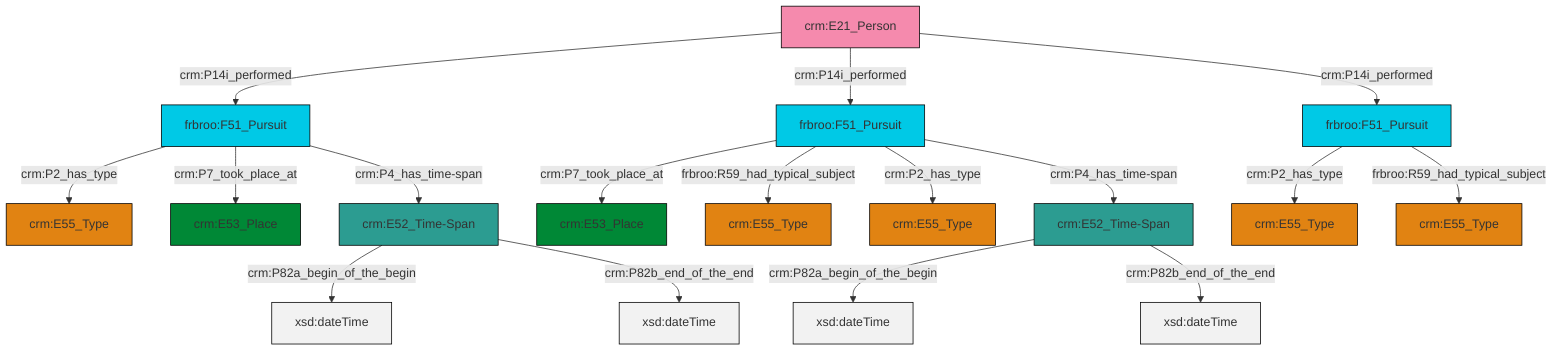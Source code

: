 graph TD
classDef Literal fill:#f2f2f2,stroke:#000000;
classDef CRM_Entity fill:#FFFFFF,stroke:#000000;
classDef Temporal_Entity fill:#00C9E6, stroke:#000000;
classDef Type fill:#E18312, stroke:#000000;
classDef Time-Span fill:#2C9C91, stroke:#000000;
classDef Appellation fill:#FFEB7F, stroke:#000000;
classDef Place fill:#008836, stroke:#000000;
classDef Persistent_Item fill:#B266B2, stroke:#000000;
classDef Conceptual_Object fill:#FFD700, stroke:#000000;
classDef Physical_Thing fill:#D2B48C, stroke:#000000;
classDef Actor fill:#f58aad, stroke:#000000;
classDef PC_Classes fill:#4ce600, stroke:#000000;
classDef Multi fill:#cccccc,stroke:#000000;

6["frbroo:F51_Pursuit"]:::Temporal_Entity -->|crm:P2_has_type| 7["crm:E55_Type"]:::Type
2["frbroo:F51_Pursuit"]:::Temporal_Entity -->|crm:P7_took_place_at| 8["crm:E53_Place"]:::Place
17["frbroo:F51_Pursuit"]:::Temporal_Entity -->|crm:P2_has_type| 4["crm:E55_Type"]:::Type
2["frbroo:F51_Pursuit"]:::Temporal_Entity -->|frbroo:R59_had_typical_subject| 19["crm:E55_Type"]:::Type
23["crm:E21_Person"]:::Actor -->|crm:P14i_performed| 17["frbroo:F51_Pursuit"]:::Temporal_Entity
9["crm:E52_Time-Span"]:::Time-Span -->|crm:P82a_begin_of_the_begin| 24[xsd:dateTime]:::Literal
13["crm:E52_Time-Span"]:::Time-Span -->|crm:P82a_begin_of_the_begin| 25[xsd:dateTime]:::Literal
6["frbroo:F51_Pursuit"]:::Temporal_Entity -->|frbroo:R59_had_typical_subject| 15["crm:E55_Type"]:::Type
2["frbroo:F51_Pursuit"]:::Temporal_Entity -->|crm:P2_has_type| 0["crm:E55_Type"]:::Type
23["crm:E21_Person"]:::Actor -->|crm:P14i_performed| 2["frbroo:F51_Pursuit"]:::Temporal_Entity
13["crm:E52_Time-Span"]:::Time-Span -->|crm:P82b_end_of_the_end| 31[xsd:dateTime]:::Literal
17["frbroo:F51_Pursuit"]:::Temporal_Entity -->|crm:P7_took_place_at| 26["crm:E53_Place"]:::Place
23["crm:E21_Person"]:::Actor -->|crm:P14i_performed| 6["frbroo:F51_Pursuit"]:::Temporal_Entity
9["crm:E52_Time-Span"]:::Time-Span -->|crm:P82b_end_of_the_end| 32[xsd:dateTime]:::Literal
2["frbroo:F51_Pursuit"]:::Temporal_Entity -->|crm:P4_has_time-span| 9["crm:E52_Time-Span"]:::Time-Span
17["frbroo:F51_Pursuit"]:::Temporal_Entity -->|crm:P4_has_time-span| 13["crm:E52_Time-Span"]:::Time-Span